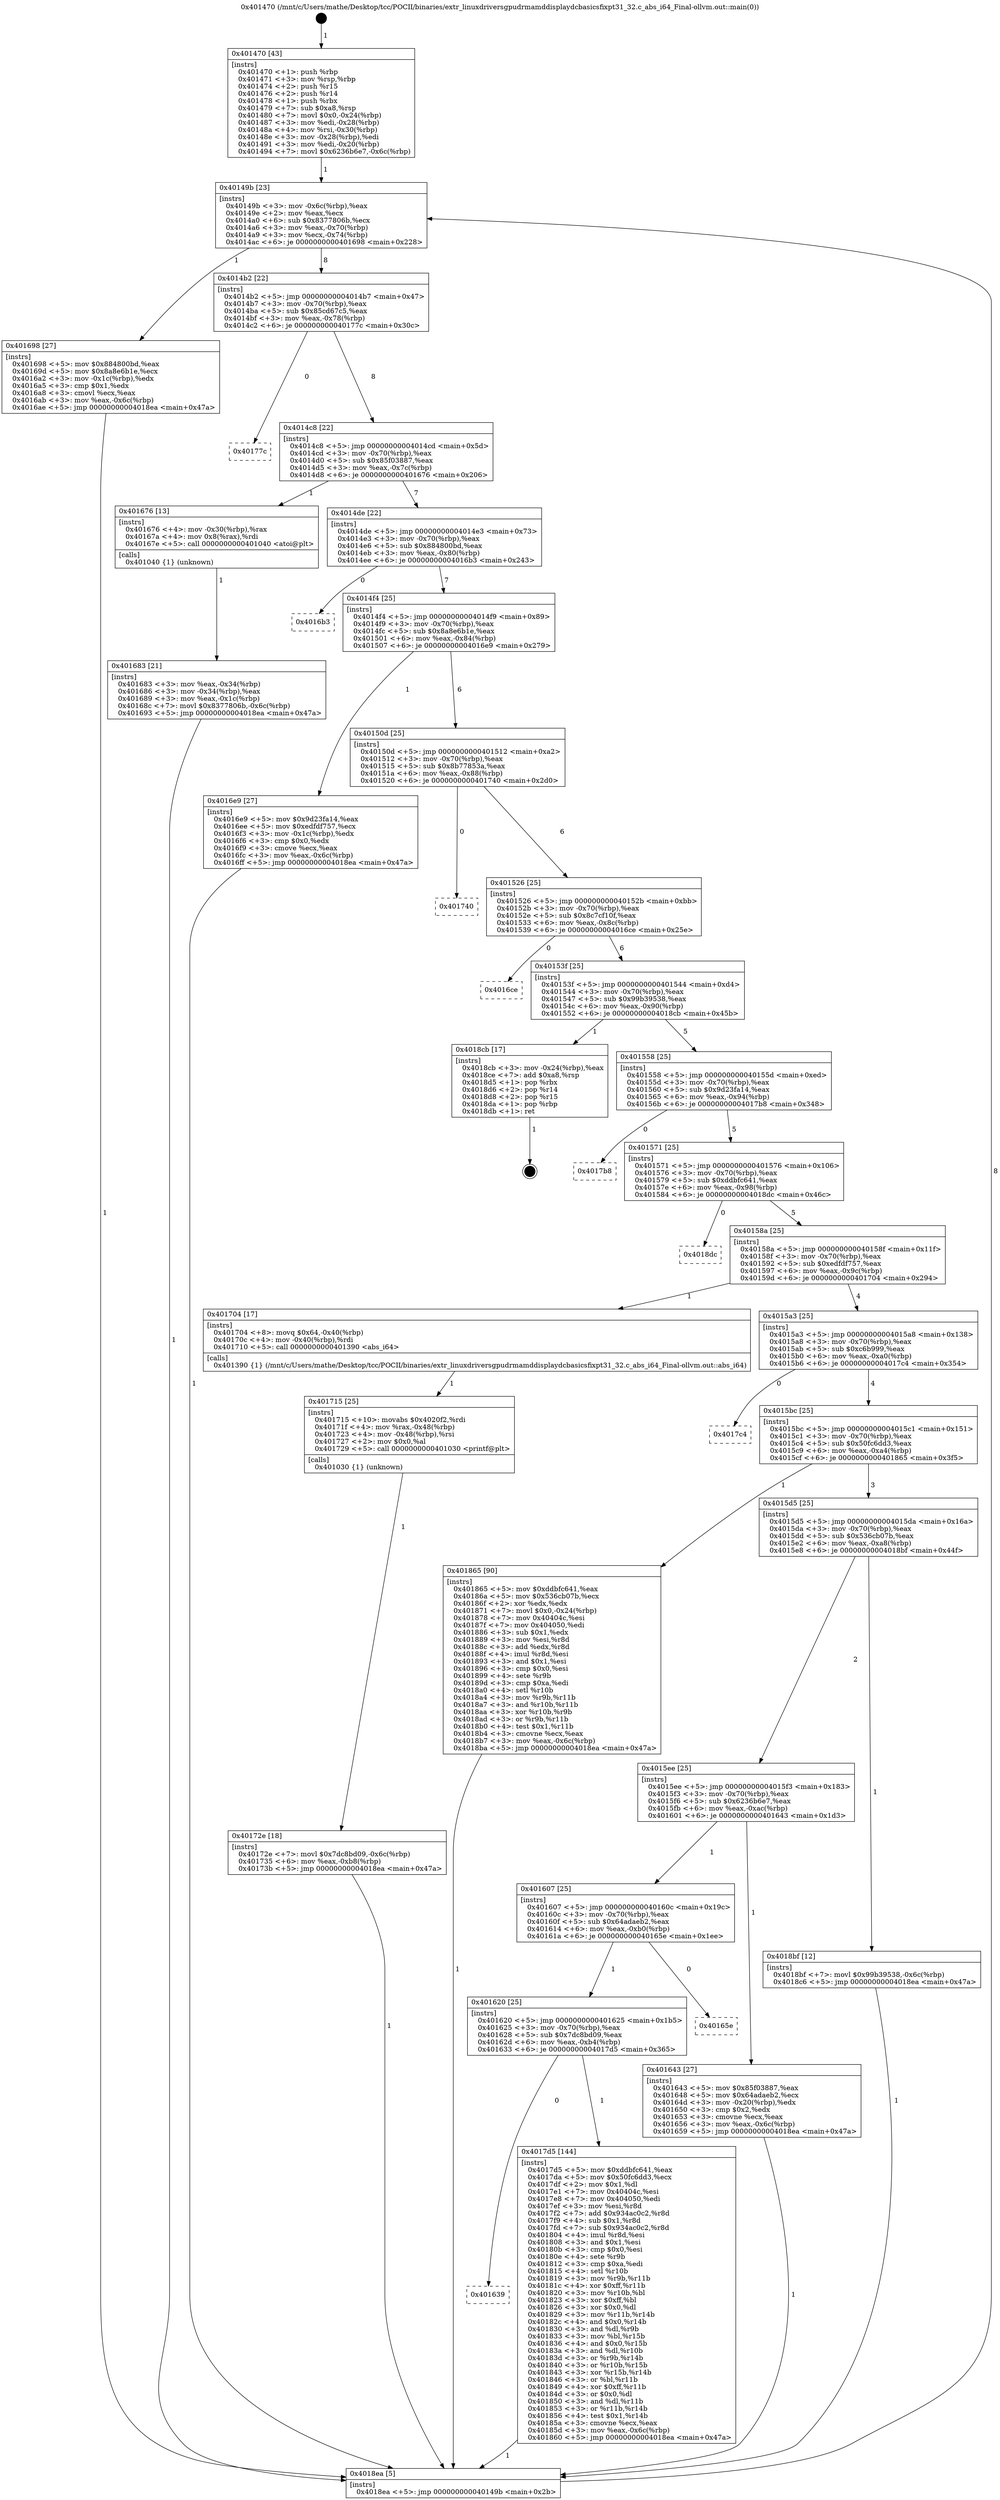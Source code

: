 digraph "0x401470" {
  label = "0x401470 (/mnt/c/Users/mathe/Desktop/tcc/POCII/binaries/extr_linuxdriversgpudrmamddisplaydcbasicsfixpt31_32.c_abs_i64_Final-ollvm.out::main(0))"
  labelloc = "t"
  node[shape=record]

  Entry [label="",width=0.3,height=0.3,shape=circle,fillcolor=black,style=filled]
  "0x40149b" [label="{
     0x40149b [23]\l
     | [instrs]\l
     &nbsp;&nbsp;0x40149b \<+3\>: mov -0x6c(%rbp),%eax\l
     &nbsp;&nbsp;0x40149e \<+2\>: mov %eax,%ecx\l
     &nbsp;&nbsp;0x4014a0 \<+6\>: sub $0x8377806b,%ecx\l
     &nbsp;&nbsp;0x4014a6 \<+3\>: mov %eax,-0x70(%rbp)\l
     &nbsp;&nbsp;0x4014a9 \<+3\>: mov %ecx,-0x74(%rbp)\l
     &nbsp;&nbsp;0x4014ac \<+6\>: je 0000000000401698 \<main+0x228\>\l
  }"]
  "0x401698" [label="{
     0x401698 [27]\l
     | [instrs]\l
     &nbsp;&nbsp;0x401698 \<+5\>: mov $0x884800bd,%eax\l
     &nbsp;&nbsp;0x40169d \<+5\>: mov $0x8a8e6b1e,%ecx\l
     &nbsp;&nbsp;0x4016a2 \<+3\>: mov -0x1c(%rbp),%edx\l
     &nbsp;&nbsp;0x4016a5 \<+3\>: cmp $0x1,%edx\l
     &nbsp;&nbsp;0x4016a8 \<+3\>: cmovl %ecx,%eax\l
     &nbsp;&nbsp;0x4016ab \<+3\>: mov %eax,-0x6c(%rbp)\l
     &nbsp;&nbsp;0x4016ae \<+5\>: jmp 00000000004018ea \<main+0x47a\>\l
  }"]
  "0x4014b2" [label="{
     0x4014b2 [22]\l
     | [instrs]\l
     &nbsp;&nbsp;0x4014b2 \<+5\>: jmp 00000000004014b7 \<main+0x47\>\l
     &nbsp;&nbsp;0x4014b7 \<+3\>: mov -0x70(%rbp),%eax\l
     &nbsp;&nbsp;0x4014ba \<+5\>: sub $0x85cd67c5,%eax\l
     &nbsp;&nbsp;0x4014bf \<+3\>: mov %eax,-0x78(%rbp)\l
     &nbsp;&nbsp;0x4014c2 \<+6\>: je 000000000040177c \<main+0x30c\>\l
  }"]
  Exit [label="",width=0.3,height=0.3,shape=circle,fillcolor=black,style=filled,peripheries=2]
  "0x40177c" [label="{
     0x40177c\l
  }", style=dashed]
  "0x4014c8" [label="{
     0x4014c8 [22]\l
     | [instrs]\l
     &nbsp;&nbsp;0x4014c8 \<+5\>: jmp 00000000004014cd \<main+0x5d\>\l
     &nbsp;&nbsp;0x4014cd \<+3\>: mov -0x70(%rbp),%eax\l
     &nbsp;&nbsp;0x4014d0 \<+5\>: sub $0x85f03887,%eax\l
     &nbsp;&nbsp;0x4014d5 \<+3\>: mov %eax,-0x7c(%rbp)\l
     &nbsp;&nbsp;0x4014d8 \<+6\>: je 0000000000401676 \<main+0x206\>\l
  }"]
  "0x401639" [label="{
     0x401639\l
  }", style=dashed]
  "0x401676" [label="{
     0x401676 [13]\l
     | [instrs]\l
     &nbsp;&nbsp;0x401676 \<+4\>: mov -0x30(%rbp),%rax\l
     &nbsp;&nbsp;0x40167a \<+4\>: mov 0x8(%rax),%rdi\l
     &nbsp;&nbsp;0x40167e \<+5\>: call 0000000000401040 \<atoi@plt\>\l
     | [calls]\l
     &nbsp;&nbsp;0x401040 \{1\} (unknown)\l
  }"]
  "0x4014de" [label="{
     0x4014de [22]\l
     | [instrs]\l
     &nbsp;&nbsp;0x4014de \<+5\>: jmp 00000000004014e3 \<main+0x73\>\l
     &nbsp;&nbsp;0x4014e3 \<+3\>: mov -0x70(%rbp),%eax\l
     &nbsp;&nbsp;0x4014e6 \<+5\>: sub $0x884800bd,%eax\l
     &nbsp;&nbsp;0x4014eb \<+3\>: mov %eax,-0x80(%rbp)\l
     &nbsp;&nbsp;0x4014ee \<+6\>: je 00000000004016b3 \<main+0x243\>\l
  }"]
  "0x4017d5" [label="{
     0x4017d5 [144]\l
     | [instrs]\l
     &nbsp;&nbsp;0x4017d5 \<+5\>: mov $0xddbfc641,%eax\l
     &nbsp;&nbsp;0x4017da \<+5\>: mov $0x50fc6dd3,%ecx\l
     &nbsp;&nbsp;0x4017df \<+2\>: mov $0x1,%dl\l
     &nbsp;&nbsp;0x4017e1 \<+7\>: mov 0x40404c,%esi\l
     &nbsp;&nbsp;0x4017e8 \<+7\>: mov 0x404050,%edi\l
     &nbsp;&nbsp;0x4017ef \<+3\>: mov %esi,%r8d\l
     &nbsp;&nbsp;0x4017f2 \<+7\>: add $0x934ac0c2,%r8d\l
     &nbsp;&nbsp;0x4017f9 \<+4\>: sub $0x1,%r8d\l
     &nbsp;&nbsp;0x4017fd \<+7\>: sub $0x934ac0c2,%r8d\l
     &nbsp;&nbsp;0x401804 \<+4\>: imul %r8d,%esi\l
     &nbsp;&nbsp;0x401808 \<+3\>: and $0x1,%esi\l
     &nbsp;&nbsp;0x40180b \<+3\>: cmp $0x0,%esi\l
     &nbsp;&nbsp;0x40180e \<+4\>: sete %r9b\l
     &nbsp;&nbsp;0x401812 \<+3\>: cmp $0xa,%edi\l
     &nbsp;&nbsp;0x401815 \<+4\>: setl %r10b\l
     &nbsp;&nbsp;0x401819 \<+3\>: mov %r9b,%r11b\l
     &nbsp;&nbsp;0x40181c \<+4\>: xor $0xff,%r11b\l
     &nbsp;&nbsp;0x401820 \<+3\>: mov %r10b,%bl\l
     &nbsp;&nbsp;0x401823 \<+3\>: xor $0xff,%bl\l
     &nbsp;&nbsp;0x401826 \<+3\>: xor $0x0,%dl\l
     &nbsp;&nbsp;0x401829 \<+3\>: mov %r11b,%r14b\l
     &nbsp;&nbsp;0x40182c \<+4\>: and $0x0,%r14b\l
     &nbsp;&nbsp;0x401830 \<+3\>: and %dl,%r9b\l
     &nbsp;&nbsp;0x401833 \<+3\>: mov %bl,%r15b\l
     &nbsp;&nbsp;0x401836 \<+4\>: and $0x0,%r15b\l
     &nbsp;&nbsp;0x40183a \<+3\>: and %dl,%r10b\l
     &nbsp;&nbsp;0x40183d \<+3\>: or %r9b,%r14b\l
     &nbsp;&nbsp;0x401840 \<+3\>: or %r10b,%r15b\l
     &nbsp;&nbsp;0x401843 \<+3\>: xor %r15b,%r14b\l
     &nbsp;&nbsp;0x401846 \<+3\>: or %bl,%r11b\l
     &nbsp;&nbsp;0x401849 \<+4\>: xor $0xff,%r11b\l
     &nbsp;&nbsp;0x40184d \<+3\>: or $0x0,%dl\l
     &nbsp;&nbsp;0x401850 \<+3\>: and %dl,%r11b\l
     &nbsp;&nbsp;0x401853 \<+3\>: or %r11b,%r14b\l
     &nbsp;&nbsp;0x401856 \<+4\>: test $0x1,%r14b\l
     &nbsp;&nbsp;0x40185a \<+3\>: cmovne %ecx,%eax\l
     &nbsp;&nbsp;0x40185d \<+3\>: mov %eax,-0x6c(%rbp)\l
     &nbsp;&nbsp;0x401860 \<+5\>: jmp 00000000004018ea \<main+0x47a\>\l
  }"]
  "0x4016b3" [label="{
     0x4016b3\l
  }", style=dashed]
  "0x4014f4" [label="{
     0x4014f4 [25]\l
     | [instrs]\l
     &nbsp;&nbsp;0x4014f4 \<+5\>: jmp 00000000004014f9 \<main+0x89\>\l
     &nbsp;&nbsp;0x4014f9 \<+3\>: mov -0x70(%rbp),%eax\l
     &nbsp;&nbsp;0x4014fc \<+5\>: sub $0x8a8e6b1e,%eax\l
     &nbsp;&nbsp;0x401501 \<+6\>: mov %eax,-0x84(%rbp)\l
     &nbsp;&nbsp;0x401507 \<+6\>: je 00000000004016e9 \<main+0x279\>\l
  }"]
  "0x401620" [label="{
     0x401620 [25]\l
     | [instrs]\l
     &nbsp;&nbsp;0x401620 \<+5\>: jmp 0000000000401625 \<main+0x1b5\>\l
     &nbsp;&nbsp;0x401625 \<+3\>: mov -0x70(%rbp),%eax\l
     &nbsp;&nbsp;0x401628 \<+5\>: sub $0x7dc8bd09,%eax\l
     &nbsp;&nbsp;0x40162d \<+6\>: mov %eax,-0xb4(%rbp)\l
     &nbsp;&nbsp;0x401633 \<+6\>: je 00000000004017d5 \<main+0x365\>\l
  }"]
  "0x4016e9" [label="{
     0x4016e9 [27]\l
     | [instrs]\l
     &nbsp;&nbsp;0x4016e9 \<+5\>: mov $0x9d23fa14,%eax\l
     &nbsp;&nbsp;0x4016ee \<+5\>: mov $0xedfdf757,%ecx\l
     &nbsp;&nbsp;0x4016f3 \<+3\>: mov -0x1c(%rbp),%edx\l
     &nbsp;&nbsp;0x4016f6 \<+3\>: cmp $0x0,%edx\l
     &nbsp;&nbsp;0x4016f9 \<+3\>: cmove %ecx,%eax\l
     &nbsp;&nbsp;0x4016fc \<+3\>: mov %eax,-0x6c(%rbp)\l
     &nbsp;&nbsp;0x4016ff \<+5\>: jmp 00000000004018ea \<main+0x47a\>\l
  }"]
  "0x40150d" [label="{
     0x40150d [25]\l
     | [instrs]\l
     &nbsp;&nbsp;0x40150d \<+5\>: jmp 0000000000401512 \<main+0xa2\>\l
     &nbsp;&nbsp;0x401512 \<+3\>: mov -0x70(%rbp),%eax\l
     &nbsp;&nbsp;0x401515 \<+5\>: sub $0x8b77853a,%eax\l
     &nbsp;&nbsp;0x40151a \<+6\>: mov %eax,-0x88(%rbp)\l
     &nbsp;&nbsp;0x401520 \<+6\>: je 0000000000401740 \<main+0x2d0\>\l
  }"]
  "0x40165e" [label="{
     0x40165e\l
  }", style=dashed]
  "0x401740" [label="{
     0x401740\l
  }", style=dashed]
  "0x401526" [label="{
     0x401526 [25]\l
     | [instrs]\l
     &nbsp;&nbsp;0x401526 \<+5\>: jmp 000000000040152b \<main+0xbb\>\l
     &nbsp;&nbsp;0x40152b \<+3\>: mov -0x70(%rbp),%eax\l
     &nbsp;&nbsp;0x40152e \<+5\>: sub $0x8c7cf10f,%eax\l
     &nbsp;&nbsp;0x401533 \<+6\>: mov %eax,-0x8c(%rbp)\l
     &nbsp;&nbsp;0x401539 \<+6\>: je 00000000004016ce \<main+0x25e\>\l
  }"]
  "0x40172e" [label="{
     0x40172e [18]\l
     | [instrs]\l
     &nbsp;&nbsp;0x40172e \<+7\>: movl $0x7dc8bd09,-0x6c(%rbp)\l
     &nbsp;&nbsp;0x401735 \<+6\>: mov %eax,-0xb8(%rbp)\l
     &nbsp;&nbsp;0x40173b \<+5\>: jmp 00000000004018ea \<main+0x47a\>\l
  }"]
  "0x4016ce" [label="{
     0x4016ce\l
  }", style=dashed]
  "0x40153f" [label="{
     0x40153f [25]\l
     | [instrs]\l
     &nbsp;&nbsp;0x40153f \<+5\>: jmp 0000000000401544 \<main+0xd4\>\l
     &nbsp;&nbsp;0x401544 \<+3\>: mov -0x70(%rbp),%eax\l
     &nbsp;&nbsp;0x401547 \<+5\>: sub $0x99b39538,%eax\l
     &nbsp;&nbsp;0x40154c \<+6\>: mov %eax,-0x90(%rbp)\l
     &nbsp;&nbsp;0x401552 \<+6\>: je 00000000004018cb \<main+0x45b\>\l
  }"]
  "0x401715" [label="{
     0x401715 [25]\l
     | [instrs]\l
     &nbsp;&nbsp;0x401715 \<+10\>: movabs $0x4020f2,%rdi\l
     &nbsp;&nbsp;0x40171f \<+4\>: mov %rax,-0x48(%rbp)\l
     &nbsp;&nbsp;0x401723 \<+4\>: mov -0x48(%rbp),%rsi\l
     &nbsp;&nbsp;0x401727 \<+2\>: mov $0x0,%al\l
     &nbsp;&nbsp;0x401729 \<+5\>: call 0000000000401030 \<printf@plt\>\l
     | [calls]\l
     &nbsp;&nbsp;0x401030 \{1\} (unknown)\l
  }"]
  "0x4018cb" [label="{
     0x4018cb [17]\l
     | [instrs]\l
     &nbsp;&nbsp;0x4018cb \<+3\>: mov -0x24(%rbp),%eax\l
     &nbsp;&nbsp;0x4018ce \<+7\>: add $0xa8,%rsp\l
     &nbsp;&nbsp;0x4018d5 \<+1\>: pop %rbx\l
     &nbsp;&nbsp;0x4018d6 \<+2\>: pop %r14\l
     &nbsp;&nbsp;0x4018d8 \<+2\>: pop %r15\l
     &nbsp;&nbsp;0x4018da \<+1\>: pop %rbp\l
     &nbsp;&nbsp;0x4018db \<+1\>: ret\l
  }"]
  "0x401558" [label="{
     0x401558 [25]\l
     | [instrs]\l
     &nbsp;&nbsp;0x401558 \<+5\>: jmp 000000000040155d \<main+0xed\>\l
     &nbsp;&nbsp;0x40155d \<+3\>: mov -0x70(%rbp),%eax\l
     &nbsp;&nbsp;0x401560 \<+5\>: sub $0x9d23fa14,%eax\l
     &nbsp;&nbsp;0x401565 \<+6\>: mov %eax,-0x94(%rbp)\l
     &nbsp;&nbsp;0x40156b \<+6\>: je 00000000004017b8 \<main+0x348\>\l
  }"]
  "0x401683" [label="{
     0x401683 [21]\l
     | [instrs]\l
     &nbsp;&nbsp;0x401683 \<+3\>: mov %eax,-0x34(%rbp)\l
     &nbsp;&nbsp;0x401686 \<+3\>: mov -0x34(%rbp),%eax\l
     &nbsp;&nbsp;0x401689 \<+3\>: mov %eax,-0x1c(%rbp)\l
     &nbsp;&nbsp;0x40168c \<+7\>: movl $0x8377806b,-0x6c(%rbp)\l
     &nbsp;&nbsp;0x401693 \<+5\>: jmp 00000000004018ea \<main+0x47a\>\l
  }"]
  "0x4017b8" [label="{
     0x4017b8\l
  }", style=dashed]
  "0x401571" [label="{
     0x401571 [25]\l
     | [instrs]\l
     &nbsp;&nbsp;0x401571 \<+5\>: jmp 0000000000401576 \<main+0x106\>\l
     &nbsp;&nbsp;0x401576 \<+3\>: mov -0x70(%rbp),%eax\l
     &nbsp;&nbsp;0x401579 \<+5\>: sub $0xddbfc641,%eax\l
     &nbsp;&nbsp;0x40157e \<+6\>: mov %eax,-0x98(%rbp)\l
     &nbsp;&nbsp;0x401584 \<+6\>: je 00000000004018dc \<main+0x46c\>\l
  }"]
  "0x401470" [label="{
     0x401470 [43]\l
     | [instrs]\l
     &nbsp;&nbsp;0x401470 \<+1\>: push %rbp\l
     &nbsp;&nbsp;0x401471 \<+3\>: mov %rsp,%rbp\l
     &nbsp;&nbsp;0x401474 \<+2\>: push %r15\l
     &nbsp;&nbsp;0x401476 \<+2\>: push %r14\l
     &nbsp;&nbsp;0x401478 \<+1\>: push %rbx\l
     &nbsp;&nbsp;0x401479 \<+7\>: sub $0xa8,%rsp\l
     &nbsp;&nbsp;0x401480 \<+7\>: movl $0x0,-0x24(%rbp)\l
     &nbsp;&nbsp;0x401487 \<+3\>: mov %edi,-0x28(%rbp)\l
     &nbsp;&nbsp;0x40148a \<+4\>: mov %rsi,-0x30(%rbp)\l
     &nbsp;&nbsp;0x40148e \<+3\>: mov -0x28(%rbp),%edi\l
     &nbsp;&nbsp;0x401491 \<+3\>: mov %edi,-0x20(%rbp)\l
     &nbsp;&nbsp;0x401494 \<+7\>: movl $0x6236b6e7,-0x6c(%rbp)\l
  }"]
  "0x4018dc" [label="{
     0x4018dc\l
  }", style=dashed]
  "0x40158a" [label="{
     0x40158a [25]\l
     | [instrs]\l
     &nbsp;&nbsp;0x40158a \<+5\>: jmp 000000000040158f \<main+0x11f\>\l
     &nbsp;&nbsp;0x40158f \<+3\>: mov -0x70(%rbp),%eax\l
     &nbsp;&nbsp;0x401592 \<+5\>: sub $0xedfdf757,%eax\l
     &nbsp;&nbsp;0x401597 \<+6\>: mov %eax,-0x9c(%rbp)\l
     &nbsp;&nbsp;0x40159d \<+6\>: je 0000000000401704 \<main+0x294\>\l
  }"]
  "0x4018ea" [label="{
     0x4018ea [5]\l
     | [instrs]\l
     &nbsp;&nbsp;0x4018ea \<+5\>: jmp 000000000040149b \<main+0x2b\>\l
  }"]
  "0x401704" [label="{
     0x401704 [17]\l
     | [instrs]\l
     &nbsp;&nbsp;0x401704 \<+8\>: movq $0x64,-0x40(%rbp)\l
     &nbsp;&nbsp;0x40170c \<+4\>: mov -0x40(%rbp),%rdi\l
     &nbsp;&nbsp;0x401710 \<+5\>: call 0000000000401390 \<abs_i64\>\l
     | [calls]\l
     &nbsp;&nbsp;0x401390 \{1\} (/mnt/c/Users/mathe/Desktop/tcc/POCII/binaries/extr_linuxdriversgpudrmamddisplaydcbasicsfixpt31_32.c_abs_i64_Final-ollvm.out::abs_i64)\l
  }"]
  "0x4015a3" [label="{
     0x4015a3 [25]\l
     | [instrs]\l
     &nbsp;&nbsp;0x4015a3 \<+5\>: jmp 00000000004015a8 \<main+0x138\>\l
     &nbsp;&nbsp;0x4015a8 \<+3\>: mov -0x70(%rbp),%eax\l
     &nbsp;&nbsp;0x4015ab \<+5\>: sub $0xc6b999,%eax\l
     &nbsp;&nbsp;0x4015b0 \<+6\>: mov %eax,-0xa0(%rbp)\l
     &nbsp;&nbsp;0x4015b6 \<+6\>: je 00000000004017c4 \<main+0x354\>\l
  }"]
  "0x401607" [label="{
     0x401607 [25]\l
     | [instrs]\l
     &nbsp;&nbsp;0x401607 \<+5\>: jmp 000000000040160c \<main+0x19c\>\l
     &nbsp;&nbsp;0x40160c \<+3\>: mov -0x70(%rbp),%eax\l
     &nbsp;&nbsp;0x40160f \<+5\>: sub $0x64adaeb2,%eax\l
     &nbsp;&nbsp;0x401614 \<+6\>: mov %eax,-0xb0(%rbp)\l
     &nbsp;&nbsp;0x40161a \<+6\>: je 000000000040165e \<main+0x1ee\>\l
  }"]
  "0x4017c4" [label="{
     0x4017c4\l
  }", style=dashed]
  "0x4015bc" [label="{
     0x4015bc [25]\l
     | [instrs]\l
     &nbsp;&nbsp;0x4015bc \<+5\>: jmp 00000000004015c1 \<main+0x151\>\l
     &nbsp;&nbsp;0x4015c1 \<+3\>: mov -0x70(%rbp),%eax\l
     &nbsp;&nbsp;0x4015c4 \<+5\>: sub $0x50fc6dd3,%eax\l
     &nbsp;&nbsp;0x4015c9 \<+6\>: mov %eax,-0xa4(%rbp)\l
     &nbsp;&nbsp;0x4015cf \<+6\>: je 0000000000401865 \<main+0x3f5\>\l
  }"]
  "0x401643" [label="{
     0x401643 [27]\l
     | [instrs]\l
     &nbsp;&nbsp;0x401643 \<+5\>: mov $0x85f03887,%eax\l
     &nbsp;&nbsp;0x401648 \<+5\>: mov $0x64adaeb2,%ecx\l
     &nbsp;&nbsp;0x40164d \<+3\>: mov -0x20(%rbp),%edx\l
     &nbsp;&nbsp;0x401650 \<+3\>: cmp $0x2,%edx\l
     &nbsp;&nbsp;0x401653 \<+3\>: cmovne %ecx,%eax\l
     &nbsp;&nbsp;0x401656 \<+3\>: mov %eax,-0x6c(%rbp)\l
     &nbsp;&nbsp;0x401659 \<+5\>: jmp 00000000004018ea \<main+0x47a\>\l
  }"]
  "0x401865" [label="{
     0x401865 [90]\l
     | [instrs]\l
     &nbsp;&nbsp;0x401865 \<+5\>: mov $0xddbfc641,%eax\l
     &nbsp;&nbsp;0x40186a \<+5\>: mov $0x536cb07b,%ecx\l
     &nbsp;&nbsp;0x40186f \<+2\>: xor %edx,%edx\l
     &nbsp;&nbsp;0x401871 \<+7\>: movl $0x0,-0x24(%rbp)\l
     &nbsp;&nbsp;0x401878 \<+7\>: mov 0x40404c,%esi\l
     &nbsp;&nbsp;0x40187f \<+7\>: mov 0x404050,%edi\l
     &nbsp;&nbsp;0x401886 \<+3\>: sub $0x1,%edx\l
     &nbsp;&nbsp;0x401889 \<+3\>: mov %esi,%r8d\l
     &nbsp;&nbsp;0x40188c \<+3\>: add %edx,%r8d\l
     &nbsp;&nbsp;0x40188f \<+4\>: imul %r8d,%esi\l
     &nbsp;&nbsp;0x401893 \<+3\>: and $0x1,%esi\l
     &nbsp;&nbsp;0x401896 \<+3\>: cmp $0x0,%esi\l
     &nbsp;&nbsp;0x401899 \<+4\>: sete %r9b\l
     &nbsp;&nbsp;0x40189d \<+3\>: cmp $0xa,%edi\l
     &nbsp;&nbsp;0x4018a0 \<+4\>: setl %r10b\l
     &nbsp;&nbsp;0x4018a4 \<+3\>: mov %r9b,%r11b\l
     &nbsp;&nbsp;0x4018a7 \<+3\>: and %r10b,%r11b\l
     &nbsp;&nbsp;0x4018aa \<+3\>: xor %r10b,%r9b\l
     &nbsp;&nbsp;0x4018ad \<+3\>: or %r9b,%r11b\l
     &nbsp;&nbsp;0x4018b0 \<+4\>: test $0x1,%r11b\l
     &nbsp;&nbsp;0x4018b4 \<+3\>: cmovne %ecx,%eax\l
     &nbsp;&nbsp;0x4018b7 \<+3\>: mov %eax,-0x6c(%rbp)\l
     &nbsp;&nbsp;0x4018ba \<+5\>: jmp 00000000004018ea \<main+0x47a\>\l
  }"]
  "0x4015d5" [label="{
     0x4015d5 [25]\l
     | [instrs]\l
     &nbsp;&nbsp;0x4015d5 \<+5\>: jmp 00000000004015da \<main+0x16a\>\l
     &nbsp;&nbsp;0x4015da \<+3\>: mov -0x70(%rbp),%eax\l
     &nbsp;&nbsp;0x4015dd \<+5\>: sub $0x536cb07b,%eax\l
     &nbsp;&nbsp;0x4015e2 \<+6\>: mov %eax,-0xa8(%rbp)\l
     &nbsp;&nbsp;0x4015e8 \<+6\>: je 00000000004018bf \<main+0x44f\>\l
  }"]
  "0x4015ee" [label="{
     0x4015ee [25]\l
     | [instrs]\l
     &nbsp;&nbsp;0x4015ee \<+5\>: jmp 00000000004015f3 \<main+0x183\>\l
     &nbsp;&nbsp;0x4015f3 \<+3\>: mov -0x70(%rbp),%eax\l
     &nbsp;&nbsp;0x4015f6 \<+5\>: sub $0x6236b6e7,%eax\l
     &nbsp;&nbsp;0x4015fb \<+6\>: mov %eax,-0xac(%rbp)\l
     &nbsp;&nbsp;0x401601 \<+6\>: je 0000000000401643 \<main+0x1d3\>\l
  }"]
  "0x4018bf" [label="{
     0x4018bf [12]\l
     | [instrs]\l
     &nbsp;&nbsp;0x4018bf \<+7\>: movl $0x99b39538,-0x6c(%rbp)\l
     &nbsp;&nbsp;0x4018c6 \<+5\>: jmp 00000000004018ea \<main+0x47a\>\l
  }"]
  Entry -> "0x401470" [label=" 1"]
  "0x40149b" -> "0x401698" [label=" 1"]
  "0x40149b" -> "0x4014b2" [label=" 8"]
  "0x4018cb" -> Exit [label=" 1"]
  "0x4014b2" -> "0x40177c" [label=" 0"]
  "0x4014b2" -> "0x4014c8" [label=" 8"]
  "0x4018bf" -> "0x4018ea" [label=" 1"]
  "0x4014c8" -> "0x401676" [label=" 1"]
  "0x4014c8" -> "0x4014de" [label=" 7"]
  "0x401865" -> "0x4018ea" [label=" 1"]
  "0x4014de" -> "0x4016b3" [label=" 0"]
  "0x4014de" -> "0x4014f4" [label=" 7"]
  "0x4017d5" -> "0x4018ea" [label=" 1"]
  "0x4014f4" -> "0x4016e9" [label=" 1"]
  "0x4014f4" -> "0x40150d" [label=" 6"]
  "0x401620" -> "0x4017d5" [label=" 1"]
  "0x40150d" -> "0x401740" [label=" 0"]
  "0x40150d" -> "0x401526" [label=" 6"]
  "0x401620" -> "0x401639" [label=" 0"]
  "0x401526" -> "0x4016ce" [label=" 0"]
  "0x401526" -> "0x40153f" [label=" 6"]
  "0x401607" -> "0x40165e" [label=" 0"]
  "0x40153f" -> "0x4018cb" [label=" 1"]
  "0x40153f" -> "0x401558" [label=" 5"]
  "0x401607" -> "0x401620" [label=" 1"]
  "0x401558" -> "0x4017b8" [label=" 0"]
  "0x401558" -> "0x401571" [label=" 5"]
  "0x40172e" -> "0x4018ea" [label=" 1"]
  "0x401571" -> "0x4018dc" [label=" 0"]
  "0x401571" -> "0x40158a" [label=" 5"]
  "0x401715" -> "0x40172e" [label=" 1"]
  "0x40158a" -> "0x401704" [label=" 1"]
  "0x40158a" -> "0x4015a3" [label=" 4"]
  "0x401704" -> "0x401715" [label=" 1"]
  "0x4015a3" -> "0x4017c4" [label=" 0"]
  "0x4015a3" -> "0x4015bc" [label=" 4"]
  "0x4016e9" -> "0x4018ea" [label=" 1"]
  "0x4015bc" -> "0x401865" [label=" 1"]
  "0x4015bc" -> "0x4015d5" [label=" 3"]
  "0x401698" -> "0x4018ea" [label=" 1"]
  "0x4015d5" -> "0x4018bf" [label=" 1"]
  "0x4015d5" -> "0x4015ee" [label=" 2"]
  "0x401683" -> "0x4018ea" [label=" 1"]
  "0x4015ee" -> "0x401643" [label=" 1"]
  "0x4015ee" -> "0x401607" [label=" 1"]
  "0x401643" -> "0x4018ea" [label=" 1"]
  "0x401470" -> "0x40149b" [label=" 1"]
  "0x4018ea" -> "0x40149b" [label=" 8"]
  "0x401676" -> "0x401683" [label=" 1"]
}
